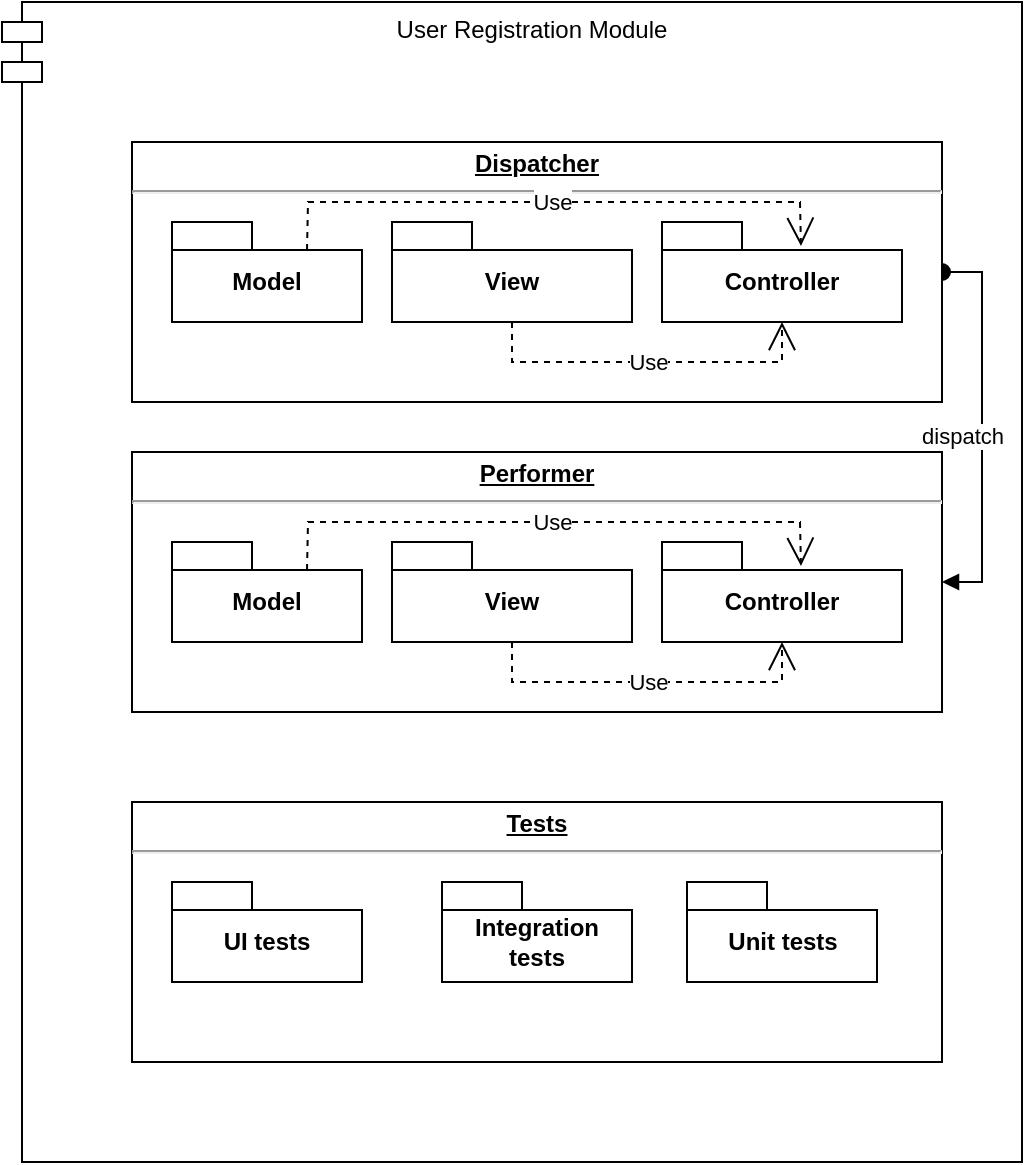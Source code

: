 <mxfile version="21.3.5" type="device">
  <diagram name="Page-1" id="pBxc9-KnUdkZkvtPD0-R">
    <mxGraphModel dx="1500" dy="774" grid="1" gridSize="10" guides="1" tooltips="1" connect="1" arrows="1" fold="1" page="1" pageScale="1" pageWidth="680" pageHeight="690" math="0" shadow="0">
      <root>
        <mxCell id="0" />
        <mxCell id="1" parent="0" />
        <mxCell id="MfFp74LpWducbCEu5sJg-1" value="User Registration Module" style="shape=module;align=left;spacingLeft=20;align=center;verticalAlign=top;whiteSpace=wrap;html=1;" vertex="1" parent="1">
          <mxGeometry x="85" y="55" width="510" height="580" as="geometry" />
        </mxCell>
        <mxCell id="MfFp74LpWducbCEu5sJg-4" value="dispatch" style="html=1;verticalAlign=bottom;startArrow=oval;startFill=1;endArrow=block;startSize=8;edgeStyle=elbowEdgeStyle;elbow=vertical;curved=0;rounded=0;entryX=1;entryY=0.5;entryDx=0;entryDy=0;exitX=1;exitY=0.5;exitDx=0;exitDy=0;" edge="1" parent="1" source="MfFp74LpWducbCEu5sJg-7" target="MfFp74LpWducbCEu5sJg-6">
          <mxGeometry x="0.136" y="-10" width="60" relative="1" as="geometry">
            <mxPoint x="485" y="255" as="sourcePoint" />
            <mxPoint x="285" y="202" as="targetPoint" />
            <Array as="points">
              <mxPoint x="575" y="325" />
              <mxPoint x="335" y="175" />
            </Array>
            <mxPoint as="offset" />
          </mxGeometry>
        </mxCell>
        <mxCell id="MfFp74LpWducbCEu5sJg-6" value="&lt;p style=&quot;margin:0px;margin-top:4px;text-align:center;text-decoration:underline;&quot;&gt;&lt;b&gt;Performer&lt;/b&gt;&lt;/p&gt;&lt;hr&gt;&lt;p style=&quot;margin:0px;margin-left:8px;&quot;&gt;&lt;br&gt;&lt;/p&gt;" style="verticalAlign=top;align=left;overflow=fill;fontSize=12;fontFamily=Helvetica;html=1;whiteSpace=wrap;" vertex="1" parent="1">
          <mxGeometry x="150" y="280" width="405" height="130" as="geometry" />
        </mxCell>
        <mxCell id="MfFp74LpWducbCEu5sJg-7" value="&lt;p style=&quot;margin:0px;margin-top:4px;text-align:center;text-decoration:underline;&quot;&gt;&lt;b&gt;Dispatcher&lt;/b&gt;&lt;/p&gt;&lt;hr&gt;&lt;p style=&quot;margin:0px;margin-left:8px;&quot;&gt;&lt;br&gt;&lt;/p&gt;" style="verticalAlign=top;align=left;overflow=fill;fontSize=12;fontFamily=Helvetica;html=1;whiteSpace=wrap;" vertex="1" parent="1">
          <mxGeometry x="150" y="125" width="405" height="130" as="geometry" />
        </mxCell>
        <mxCell id="MfFp74LpWducbCEu5sJg-8" value="&lt;p style=&quot;margin:0px;margin-top:4px;text-align:center;text-decoration:underline;&quot;&gt;&lt;b&gt;Tests&lt;/b&gt;&lt;/p&gt;&lt;hr&gt;&lt;p style=&quot;margin:0px;margin-left:8px;&quot;&gt;&lt;br&gt;&lt;/p&gt;" style="verticalAlign=top;align=left;overflow=fill;fontSize=12;fontFamily=Helvetica;html=1;whiteSpace=wrap;" vertex="1" parent="1">
          <mxGeometry x="150" y="455" width="405" height="130" as="geometry" />
        </mxCell>
        <mxCell id="MfFp74LpWducbCEu5sJg-9" value="Model" style="shape=folder;fontStyle=1;spacingTop=10;tabWidth=40;tabHeight=14;tabPosition=left;html=1;whiteSpace=wrap;" vertex="1" parent="1">
          <mxGeometry x="170" y="165" width="95" height="50" as="geometry" />
        </mxCell>
        <mxCell id="MfFp74LpWducbCEu5sJg-10" value="View" style="shape=folder;fontStyle=1;spacingTop=10;tabWidth=40;tabHeight=14;tabPosition=left;html=1;whiteSpace=wrap;" vertex="1" parent="1">
          <mxGeometry x="280" y="165" width="120" height="50" as="geometry" />
        </mxCell>
        <mxCell id="MfFp74LpWducbCEu5sJg-11" value="Controller" style="shape=folder;fontStyle=1;spacingTop=10;tabWidth=40;tabHeight=14;tabPosition=left;html=1;whiteSpace=wrap;" vertex="1" parent="1">
          <mxGeometry x="415" y="165" width="120" height="50" as="geometry" />
        </mxCell>
        <mxCell id="MfFp74LpWducbCEu5sJg-12" value="Model" style="shape=folder;fontStyle=1;spacingTop=10;tabWidth=40;tabHeight=14;tabPosition=left;html=1;whiteSpace=wrap;" vertex="1" parent="1">
          <mxGeometry x="170" y="325" width="95" height="50" as="geometry" />
        </mxCell>
        <mxCell id="MfFp74LpWducbCEu5sJg-13" value="View" style="shape=folder;fontStyle=1;spacingTop=10;tabWidth=40;tabHeight=14;tabPosition=left;html=1;whiteSpace=wrap;" vertex="1" parent="1">
          <mxGeometry x="280" y="325" width="120" height="50" as="geometry" />
        </mxCell>
        <mxCell id="MfFp74LpWducbCEu5sJg-14" value="Controller" style="shape=folder;fontStyle=1;spacingTop=10;tabWidth=40;tabHeight=14;tabPosition=left;html=1;whiteSpace=wrap;" vertex="1" parent="1">
          <mxGeometry x="415" y="325" width="120" height="50" as="geometry" />
        </mxCell>
        <mxCell id="MfFp74LpWducbCEu5sJg-15" value="UI tests" style="shape=folder;fontStyle=1;spacingTop=10;tabWidth=40;tabHeight=14;tabPosition=left;html=1;whiteSpace=wrap;" vertex="1" parent="1">
          <mxGeometry x="170" y="495" width="95" height="50" as="geometry" />
        </mxCell>
        <mxCell id="MfFp74LpWducbCEu5sJg-16" value="Integration tests" style="shape=folder;fontStyle=1;spacingTop=10;tabWidth=40;tabHeight=14;tabPosition=left;html=1;whiteSpace=wrap;" vertex="1" parent="1">
          <mxGeometry x="305" y="495" width="95" height="50" as="geometry" />
        </mxCell>
        <mxCell id="MfFp74LpWducbCEu5sJg-17" value="Unit tests" style="shape=folder;fontStyle=1;spacingTop=10;tabWidth=40;tabHeight=14;tabPosition=left;html=1;whiteSpace=wrap;" vertex="1" parent="1">
          <mxGeometry x="427.5" y="495" width="95" height="50" as="geometry" />
        </mxCell>
        <mxCell id="MfFp74LpWducbCEu5sJg-18" value="Use" style="endArrow=open;endSize=12;dashed=1;html=1;rounded=0;exitX=0.5;exitY=1;exitDx=0;exitDy=0;exitPerimeter=0;entryX=0.5;entryY=1;entryDx=0;entryDy=0;entryPerimeter=0;" edge="1" parent="1" source="MfFp74LpWducbCEu5sJg-13" target="MfFp74LpWducbCEu5sJg-14">
          <mxGeometry width="160" relative="1" as="geometry">
            <mxPoint x="195" y="395" as="sourcePoint" />
            <mxPoint x="355" y="395" as="targetPoint" />
            <Array as="points">
              <mxPoint x="340" y="395" />
              <mxPoint x="475" y="395" />
            </Array>
          </mxGeometry>
        </mxCell>
        <mxCell id="MfFp74LpWducbCEu5sJg-19" value="Use" style="endArrow=open;endSize=12;dashed=1;html=1;rounded=0;exitX=0;exitY=0;exitDx=67.5;exitDy=14;exitPerimeter=0;entryX=0.579;entryY=0.239;entryDx=0;entryDy=0;entryPerimeter=0;" edge="1" parent="1" source="MfFp74LpWducbCEu5sJg-12" target="MfFp74LpWducbCEu5sJg-14">
          <mxGeometry width="160" relative="1" as="geometry">
            <mxPoint x="350" y="385" as="sourcePoint" />
            <mxPoint x="485" y="385" as="targetPoint" />
            <Array as="points">
              <mxPoint x="238" y="315" />
              <mxPoint x="484" y="315" />
            </Array>
          </mxGeometry>
        </mxCell>
        <mxCell id="MfFp74LpWducbCEu5sJg-20" value="Model" style="shape=folder;fontStyle=1;spacingTop=10;tabWidth=40;tabHeight=14;tabPosition=left;html=1;whiteSpace=wrap;" vertex="1" parent="1">
          <mxGeometry x="170" y="165" width="95" height="50" as="geometry" />
        </mxCell>
        <mxCell id="MfFp74LpWducbCEu5sJg-21" value="View" style="shape=folder;fontStyle=1;spacingTop=10;tabWidth=40;tabHeight=14;tabPosition=left;html=1;whiteSpace=wrap;" vertex="1" parent="1">
          <mxGeometry x="280" y="165" width="120" height="50" as="geometry" />
        </mxCell>
        <mxCell id="MfFp74LpWducbCEu5sJg-22" value="Controller" style="shape=folder;fontStyle=1;spacingTop=10;tabWidth=40;tabHeight=14;tabPosition=left;html=1;whiteSpace=wrap;" vertex="1" parent="1">
          <mxGeometry x="415" y="165" width="120" height="50" as="geometry" />
        </mxCell>
        <mxCell id="MfFp74LpWducbCEu5sJg-23" value="Use" style="endArrow=open;endSize=12;dashed=1;html=1;rounded=0;exitX=0.5;exitY=1;exitDx=0;exitDy=0;exitPerimeter=0;entryX=0.5;entryY=1;entryDx=0;entryDy=0;entryPerimeter=0;" edge="1" parent="1" source="MfFp74LpWducbCEu5sJg-21" target="MfFp74LpWducbCEu5sJg-22">
          <mxGeometry width="160" relative="1" as="geometry">
            <mxPoint x="195" y="235" as="sourcePoint" />
            <mxPoint x="355" y="235" as="targetPoint" />
            <Array as="points">
              <mxPoint x="340" y="235" />
              <mxPoint x="475" y="235" />
            </Array>
          </mxGeometry>
        </mxCell>
        <mxCell id="MfFp74LpWducbCEu5sJg-24" value="Use" style="endArrow=open;endSize=12;dashed=1;html=1;rounded=0;exitX=0;exitY=0;exitDx=67.5;exitDy=14;exitPerimeter=0;entryX=0.579;entryY=0.239;entryDx=0;entryDy=0;entryPerimeter=0;" edge="1" parent="1" source="MfFp74LpWducbCEu5sJg-20" target="MfFp74LpWducbCEu5sJg-22">
          <mxGeometry width="160" relative="1" as="geometry">
            <mxPoint x="350" y="225" as="sourcePoint" />
            <mxPoint x="485" y="225" as="targetPoint" />
            <Array as="points">
              <mxPoint x="238" y="155" />
              <mxPoint x="484" y="155" />
            </Array>
          </mxGeometry>
        </mxCell>
      </root>
    </mxGraphModel>
  </diagram>
</mxfile>
